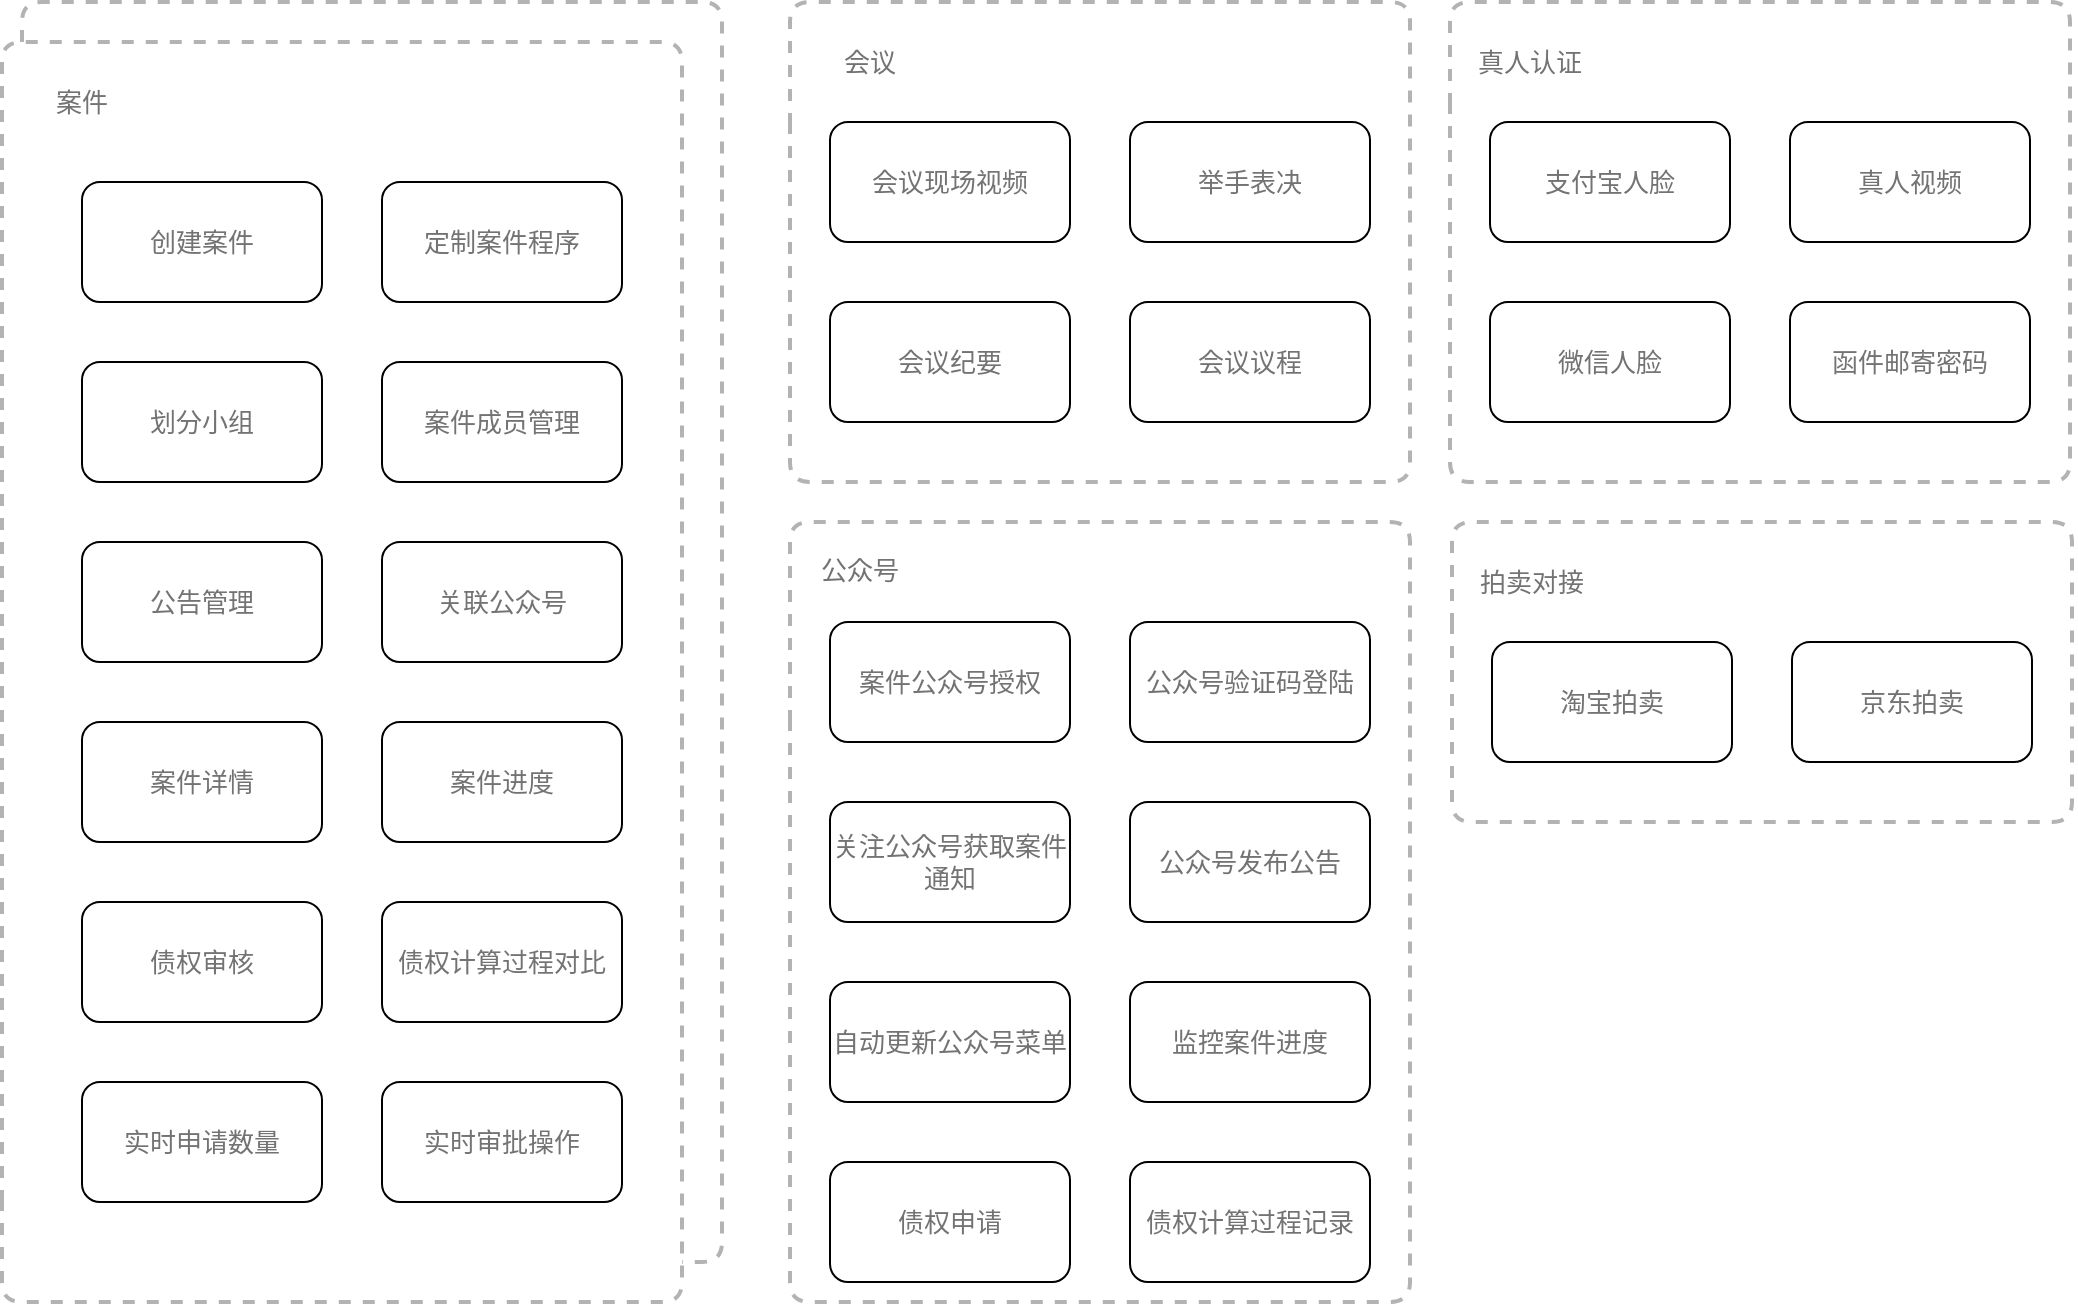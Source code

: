 <mxfile version="24.7.8">
  <diagram name="第 1 页" id="Vgr1khh9bZajA4_61rqw">
    <mxGraphModel dx="1114" dy="894" grid="1" gridSize="10" guides="1" tooltips="1" connect="1" arrows="1" fold="1" page="1" pageScale="1" pageWidth="1169" pageHeight="827" math="0" shadow="0">
      <root>
        <UserObject label="" animation="show uKolzK4MmTlCtpi3747j-32&#xa;wait 1000&#xa;" id="0">
          <mxCell />
        </UserObject>
        <mxCell id="1" parent="0" />
        <mxCell id="uKolzK4MmTlCtpi3747j-6" value="" style="endArrow=none;dashed=1;html=1;rounded=1;strokeWidth=2;strokeColor=#B3B3B3;fontColor=#737373;" parent="1" edge="1">
          <mxGeometry width="50" height="50" relative="1" as="geometry">
            <mxPoint x="50" y="650" as="sourcePoint" />
            <mxPoint x="50" y="650" as="targetPoint" />
            <Array as="points">
              <mxPoint x="50" y="70" />
              <mxPoint x="390" y="70" />
              <mxPoint x="390" y="700" />
              <mxPoint x="50" y="700" />
            </Array>
          </mxGeometry>
        </mxCell>
        <mxCell id="uKolzK4MmTlCtpi3747j-7" value="&lt;span style=&quot;font-family: &amp;quot;Microsoft YaHei&amp;quot;, 微软雅黑, Arial; font-size: 13px; background-color: rgba(255, 255, 255, 0.01);&quot;&gt;创建案件&lt;/span&gt;" style="rounded=1;whiteSpace=wrap;html=1;fontColor=#737373;" parent="1" vertex="1">
          <mxGeometry x="90" y="140" width="120" height="60" as="geometry" />
        </mxCell>
        <mxCell id="uKolzK4MmTlCtpi3747j-8" value="" style="endArrow=none;dashed=1;html=1;rounded=1;strokeWidth=2;strokeColor=#B3B3B3;fontColor=#737373;" parent="1" edge="1">
          <mxGeometry width="50" height="50" relative="1" as="geometry">
            <mxPoint x="60" y="70" as="sourcePoint" />
            <mxPoint x="390" y="680" as="targetPoint" />
            <Array as="points">
              <mxPoint x="60" y="50" />
              <mxPoint x="410" y="50" />
              <mxPoint x="410" y="680" />
            </Array>
          </mxGeometry>
        </mxCell>
        <mxCell id="uKolzK4MmTlCtpi3747j-9" value="&lt;span style=&quot;font-family: &amp;quot;Microsoft YaHei&amp;quot;, 微软雅黑, Arial; font-size: 13px; background-color: rgba(255, 255, 255, 0.01);&quot;&gt;定制案件程序&lt;/span&gt;" style="rounded=1;whiteSpace=wrap;html=1;fontColor=#737373;" parent="1" vertex="1">
          <mxGeometry x="240" y="140" width="120" height="60" as="geometry" />
        </mxCell>
        <mxCell id="uKolzK4MmTlCtpi3747j-10" value="&lt;span style=&quot;font-family: &amp;quot;Microsoft YaHei&amp;quot;, 微软雅黑, Arial; font-size: 13px; background-color: rgba(255, 255, 255, 0.01);&quot;&gt;划分小组&lt;/span&gt;" style="rounded=1;whiteSpace=wrap;html=1;fontColor=#737373;" parent="1" vertex="1">
          <mxGeometry x="90" y="230" width="120" height="60" as="geometry" />
        </mxCell>
        <mxCell id="uKolzK4MmTlCtpi3747j-11" value="&lt;span style=&quot;font-family: &amp;quot;Microsoft YaHei&amp;quot;, 微软雅黑, Arial; font-size: 13px; background-color: rgba(255, 255, 255, 0.01);&quot;&gt;案件成员管理&lt;/span&gt;" style="rounded=1;whiteSpace=wrap;html=1;fontColor=#737373;" parent="1" vertex="1">
          <mxGeometry x="240" y="230" width="120" height="60" as="geometry" />
        </mxCell>
        <mxCell id="uKolzK4MmTlCtpi3747j-12" value="&lt;span style=&quot;font-family: &amp;quot;Microsoft YaHei&amp;quot;, 微软雅黑, Arial; font-size: 13px; background-color: rgba(255, 255, 255, 0.01);&quot;&gt;公告管理&lt;/span&gt;" style="rounded=1;whiteSpace=wrap;html=1;fontColor=#737373;" parent="1" vertex="1">
          <mxGeometry x="90" y="320" width="120" height="60" as="geometry" />
        </mxCell>
        <mxCell id="uKolzK4MmTlCtpi3747j-13" value="&lt;span style=&quot;font-family: &amp;quot;Microsoft YaHei&amp;quot;, 微软雅黑, Arial; font-size: 13px; background-color: rgba(255, 255, 255, 0.01);&quot;&gt;关联公众号&lt;/span&gt;" style="rounded=1;whiteSpace=wrap;html=1;fontColor=#737373;" parent="1" vertex="1">
          <mxGeometry x="240" y="320" width="120" height="60" as="geometry" />
        </mxCell>
        <mxCell id="uKolzK4MmTlCtpi3747j-14" value="&lt;span style=&quot;font-family: &amp;quot;Microsoft YaHei&amp;quot;, 微软雅黑, Arial; font-size: 13px; background-color: rgba(255, 255, 255, 0.01);&quot;&gt;案件详情&lt;/span&gt;" style="rounded=1;whiteSpace=wrap;html=1;fontColor=#737373;" parent="1" vertex="1">
          <mxGeometry x="90" y="410" width="120" height="60" as="geometry" />
        </mxCell>
        <mxCell id="uKolzK4MmTlCtpi3747j-15" value="&lt;span style=&quot;font-family: &amp;quot;Microsoft YaHei&amp;quot;, 微软雅黑, Arial; font-size: 13px; background-color: rgba(255, 255, 255, 0.01);&quot;&gt;案件进度&lt;/span&gt;" style="rounded=1;whiteSpace=wrap;html=1;fontColor=#737373;" parent="1" vertex="1">
          <mxGeometry x="240" y="410" width="120" height="60" as="geometry" />
        </mxCell>
        <mxCell id="uKolzK4MmTlCtpi3747j-16" value="&lt;span style=&quot;font-family: &amp;quot;Microsoft YaHei&amp;quot;, 微软雅黑, Arial; font-size: 13px; background-color: rgba(255, 255, 255, 0.01);&quot;&gt;债权审核&lt;/span&gt;" style="rounded=1;whiteSpace=wrap;html=1;fontColor=#737373;" parent="1" vertex="1">
          <mxGeometry x="90" y="500" width="120" height="60" as="geometry" />
        </mxCell>
        <mxCell id="uKolzK4MmTlCtpi3747j-17" value="&lt;span style=&quot;font-family: &amp;quot;Microsoft YaHei&amp;quot;, 微软雅黑, Arial; font-size: 13px; background-color: rgba(255, 255, 255, 0.01);&quot;&gt;债权计算过程对比&lt;/span&gt;" style="rounded=1;whiteSpace=wrap;html=1;fontColor=#737373;" parent="1" vertex="1">
          <mxGeometry x="240" y="500" width="120" height="60" as="geometry" />
        </mxCell>
        <mxCell id="uKolzK4MmTlCtpi3747j-18" value="&lt;span style=&quot;font-family: &amp;quot;Microsoft YaHei&amp;quot;, 微软雅黑, Arial; font-size: 13px; background-color: rgba(255, 255, 255, 0.01);&quot;&gt;实时申请数量&lt;/span&gt;" style="rounded=1;whiteSpace=wrap;html=1;fontColor=#737373;" parent="1" vertex="1">
          <mxGeometry x="90" y="590" width="120" height="60" as="geometry" />
        </mxCell>
        <mxCell id="uKolzK4MmTlCtpi3747j-19" value="&lt;span style=&quot;font-family: &amp;quot;Microsoft YaHei&amp;quot;, 微软雅黑, Arial; font-size: 13px; background-color: rgba(255, 255, 255, 0.01);&quot;&gt;实时审批操作&lt;/span&gt;" style="rounded=1;whiteSpace=wrap;html=1;fontColor=#737373;" parent="1" vertex="1">
          <mxGeometry x="240" y="590" width="120" height="60" as="geometry" />
        </mxCell>
        <mxCell id="uKolzK4MmTlCtpi3747j-20" value="&lt;span style=&quot;font-family: &amp;quot;Microsoft YaHei&amp;quot;, 微软雅黑, Arial; font-size: 13px; font-style: normal; font-variant-ligatures: normal; font-variant-caps: normal; font-weight: 400; letter-spacing: normal; orphans: 2; text-indent: 0px; text-transform: none; widows: 2; word-spacing: 0px; -webkit-text-stroke-width: 0px; white-space: normal; background-color: rgba(255, 255, 255, 0.01); text-decoration-thickness: initial; text-decoration-style: initial; text-decoration-color: initial; float: none; display: inline !important;&quot;&gt;案件&lt;/span&gt;" style="text;whiteSpace=wrap;html=1;rounded=1;fillColor=default;align=center;verticalAlign=middle;fontColor=#737373;" parent="1" vertex="1">
          <mxGeometry x="60" y="80" width="60" height="40" as="geometry" />
        </mxCell>
        <mxCell id="uKolzK4MmTlCtpi3747j-21" value="" style="endArrow=none;dashed=1;html=1;rounded=1;strokeColor=#B3B3B3;strokeWidth=2;fontColor=#737373;" parent="1" edge="1">
          <mxGeometry width="50" height="50" relative="1" as="geometry">
            <mxPoint x="444" y="410" as="sourcePoint" />
            <mxPoint x="444" y="410" as="targetPoint" />
            <Array as="points">
              <mxPoint x="444" y="310" />
              <mxPoint x="754" y="310" />
              <mxPoint x="754" y="700" />
              <mxPoint x="444" y="700" />
            </Array>
          </mxGeometry>
        </mxCell>
        <mxCell id="uKolzK4MmTlCtpi3747j-22" value="&lt;span style=&quot;font-family: &amp;quot;Microsoft YaHei&amp;quot;, 微软雅黑, Arial; font-size: 13px; background-color: rgba(255, 255, 255, 0.01);&quot;&gt;案件公众号授权&lt;/span&gt;" style="rounded=1;whiteSpace=wrap;html=1;fontColor=#737373;" parent="1" vertex="1">
          <mxGeometry x="464" y="360" width="120" height="60" as="geometry" />
        </mxCell>
        <mxCell id="uKolzK4MmTlCtpi3747j-23" value="&lt;span style=&quot;font-family: &amp;quot;Microsoft YaHei&amp;quot;, 微软雅黑, Arial; font-size: 13px; background-color: rgba(255, 255, 255, 0.01);&quot;&gt;公众号验证码登陆&lt;/span&gt;" style="rounded=1;whiteSpace=wrap;html=1;fontColor=#737373;" parent="1" vertex="1">
          <mxGeometry x="614" y="360" width="120" height="60" as="geometry" />
        </mxCell>
        <mxCell id="uKolzK4MmTlCtpi3747j-24" value="&lt;span style=&quot;font-family: &amp;quot;Microsoft YaHei&amp;quot;, 微软雅黑, Arial; font-size: 13px; background-color: rgba(255, 255, 255, 0.01);&quot;&gt;关注公众号获取案件通知&lt;/span&gt;" style="rounded=1;whiteSpace=wrap;html=1;fontColor=#737373;" parent="1" vertex="1">
          <mxGeometry x="464" y="450" width="120" height="60" as="geometry" />
        </mxCell>
        <mxCell id="uKolzK4MmTlCtpi3747j-25" value="&lt;span style=&quot;font-family: &amp;quot;Microsoft YaHei&amp;quot;, 微软雅黑, Arial; font-size: 13px; background-color: rgba(255, 255, 255, 0.01);&quot;&gt;公众号发布公告&lt;/span&gt;" style="rounded=1;whiteSpace=wrap;html=1;fontColor=#737373;" parent="1" vertex="1">
          <mxGeometry x="614" y="450" width="120" height="60" as="geometry" />
        </mxCell>
        <mxCell id="uKolzK4MmTlCtpi3747j-26" value="&lt;span style=&quot;font-family: &amp;quot;Microsoft YaHei&amp;quot;, 微软雅黑, Arial; font-size: 13px; background-color: rgba(255, 255, 255, 0.01);&quot;&gt;自动更新公众号菜单&lt;/span&gt;" style="rounded=1;whiteSpace=wrap;html=1;fontColor=#737373;" parent="1" vertex="1">
          <mxGeometry x="464" y="540" width="120" height="60" as="geometry" />
        </mxCell>
        <mxCell id="uKolzK4MmTlCtpi3747j-27" value="&lt;span style=&quot;font-family: &amp;quot;Microsoft YaHei&amp;quot;, 微软雅黑, Arial; font-size: 13px; background-color: rgba(255, 255, 255, 0.01);&quot;&gt;监控案件进度&lt;/span&gt;" style="rounded=1;whiteSpace=wrap;html=1;fontColor=#737373;" parent="1" vertex="1">
          <mxGeometry x="614" y="540" width="120" height="60" as="geometry" />
        </mxCell>
        <mxCell id="uKolzK4MmTlCtpi3747j-28" value="&lt;span style=&quot;font-family: &amp;quot;Microsoft YaHei&amp;quot;, 微软雅黑, Arial; font-size: 13px; background-color: rgba(255, 255, 255, 0.01);&quot;&gt;债权申请&lt;/span&gt;" style="rounded=1;whiteSpace=wrap;html=1;fontColor=#737373;" parent="1" vertex="1">
          <mxGeometry x="464" y="630" width="120" height="60" as="geometry" />
        </mxCell>
        <mxCell id="uKolzK4MmTlCtpi3747j-29" value="&lt;span style=&quot;font-family: &amp;quot;Microsoft YaHei&amp;quot;, 微软雅黑, Arial; font-size: 13px; background-color: rgba(255, 255, 255, 0.01);&quot;&gt;债权计算过程记录&lt;/span&gt;" style="rounded=1;whiteSpace=wrap;html=1;fontColor=#737373;" parent="1" vertex="1">
          <mxGeometry x="614" y="630" width="120" height="60" as="geometry" />
        </mxCell>
        <mxCell id="uKolzK4MmTlCtpi3747j-30" value="&lt;span style=&quot;font-family: &amp;quot;Microsoft YaHei&amp;quot;, 微软雅黑, Arial; font-size: 13px; font-style: normal; font-variant-ligatures: normal; font-variant-caps: normal; font-weight: 400; letter-spacing: normal; orphans: 2; text-indent: 0px; text-transform: none; widows: 2; word-spacing: 0px; -webkit-text-stroke-width: 0px; white-space: normal; background-color: rgba(255, 255, 255, 0.01); text-decoration-thickness: initial; text-decoration-style: initial; text-decoration-color: initial; float: none; display: inline !important;&quot;&gt;公众号&lt;/span&gt;" style="text;whiteSpace=wrap;html=1;rounded=1;fontFamily=Helvetica;fontSize=12;fontColor=#737373;fillColor=default;align=center;verticalAlign=middle;" parent="1" vertex="1">
          <mxGeometry x="449" y="314" width="60" height="40" as="geometry" />
        </mxCell>
        <mxCell id="uKolzK4MmTlCtpi3747j-31" value="" style="endArrow=none;dashed=1;html=1;rounded=1;strokeWidth=2;strokeColor=#B3B3B3;fontColor=#737373;" parent="1" edge="1">
          <mxGeometry width="50" height="50" relative="1" as="geometry">
            <mxPoint x="444" y="110" as="sourcePoint" />
            <mxPoint x="444" y="110" as="targetPoint" />
            <Array as="points">
              <mxPoint x="444" y="290" />
              <mxPoint x="754" y="290" />
              <mxPoint x="754" y="50" />
              <mxPoint x="444" y="50" />
            </Array>
          </mxGeometry>
        </mxCell>
        <mxCell id="uKolzK4MmTlCtpi3747j-32" value="&lt;span style=&quot;font-family: &amp;quot;Microsoft YaHei&amp;quot;, 微软雅黑, Arial; font-size: 13px; background-color: rgba(255, 255, 255, 0.01);&quot;&gt;会议现场视频&lt;/span&gt;" style="rounded=1;whiteSpace=wrap;html=1;fontColor=#737373;" parent="1" vertex="1">
          <mxGeometry x="464" y="110" width="120" height="60" as="geometry" />
        </mxCell>
        <mxCell id="uKolzK4MmTlCtpi3747j-33" value="&lt;span style=&quot;font-family: &amp;quot;Microsoft YaHei&amp;quot;, 微软雅黑, Arial; font-size: 13px; background-color: rgba(255, 255, 255, 0.01);&quot;&gt;举手表决&lt;/span&gt;" style="rounded=1;whiteSpace=wrap;html=1;fontColor=#737373;" parent="1" vertex="1">
          <mxGeometry x="614" y="110" width="120" height="60" as="geometry" />
        </mxCell>
        <mxCell id="uKolzK4MmTlCtpi3747j-34" value="&lt;span style=&quot;font-family: &amp;quot;Microsoft YaHei&amp;quot;, 微软雅黑, Arial; font-size: 13px; background-color: rgba(255, 255, 255, 0.01);&quot;&gt;会议纪要&lt;/span&gt;" style="rounded=1;whiteSpace=wrap;html=1;fontColor=#737373;" parent="1" vertex="1">
          <mxGeometry x="464" y="200" width="120" height="60" as="geometry" />
        </mxCell>
        <mxCell id="uKolzK4MmTlCtpi3747j-35" value="&lt;span style=&quot;font-family: &amp;quot;Microsoft YaHei&amp;quot;, 微软雅黑, Arial; font-size: 13px; background-color: rgba(255, 255, 255, 0.01);&quot;&gt;会议议程&lt;/span&gt;" style="rounded=1;whiteSpace=wrap;html=1;fontColor=#737373;" parent="1" vertex="1">
          <mxGeometry x="614" y="200" width="120" height="60" as="geometry" />
        </mxCell>
        <mxCell id="uKolzK4MmTlCtpi3747j-36" value="&lt;span style=&quot;font-family: &amp;quot;Microsoft YaHei&amp;quot;, 微软雅黑, Arial; font-size: 13px; font-style: normal; font-variant-ligatures: normal; font-variant-caps: normal; font-weight: 400; letter-spacing: normal; orphans: 2; text-indent: 0px; text-transform: none; widows: 2; word-spacing: 0px; -webkit-text-stroke-width: 0px; white-space: normal; background-color: rgba(255, 255, 255, 0.01); text-decoration-thickness: initial; text-decoration-style: initial; text-decoration-color: initial; float: none; display: inline !important;&quot;&gt;会议&lt;/span&gt;" style="text;whiteSpace=wrap;html=1;rounded=1;fillColor=default;align=center;verticalAlign=middle;fontColor=#737373;" parent="1" vertex="1">
          <mxGeometry x="454" y="60" width="60" height="40" as="geometry" />
        </mxCell>
        <mxCell id="uKolzK4MmTlCtpi3747j-37" value="" style="endArrow=none;dashed=1;html=1;rounded=1;strokeWidth=2;strokeColor=#B3B3B3;fontColor=#737373;" parent="1" edge="1">
          <mxGeometry width="50" height="50" relative="1" as="geometry">
            <mxPoint x="774" y="100" as="sourcePoint" />
            <mxPoint x="774" y="100" as="targetPoint" />
            <Array as="points">
              <mxPoint x="774" y="290" />
              <mxPoint x="1084" y="290" />
              <mxPoint x="1084" y="50" />
              <mxPoint x="774" y="50" />
            </Array>
          </mxGeometry>
        </mxCell>
        <mxCell id="uKolzK4MmTlCtpi3747j-38" value="&lt;span style=&quot;font-family: &amp;quot;Microsoft YaHei&amp;quot;, 微软雅黑, Arial; font-size: 13px; background-color: rgba(255, 255, 255, 0.01);&quot;&gt;支付宝人脸&lt;/span&gt;" style="rounded=1;whiteSpace=wrap;html=1;fontColor=#737373;" parent="1" vertex="1">
          <mxGeometry x="794" y="110" width="120" height="60" as="geometry" />
        </mxCell>
        <mxCell id="uKolzK4MmTlCtpi3747j-39" value="&lt;span style=&quot;font-family: &amp;quot;Microsoft YaHei&amp;quot;, 微软雅黑, Arial; font-size: 13px; background-color: rgba(255, 255, 255, 0.01);&quot;&gt;真人视频&lt;/span&gt;" style="rounded=1;whiteSpace=wrap;html=1;fontColor=#737373;" parent="1" vertex="1">
          <mxGeometry x="944" y="110" width="120" height="60" as="geometry" />
        </mxCell>
        <mxCell id="uKolzK4MmTlCtpi3747j-40" value="&lt;span style=&quot;font-family: &amp;quot;Microsoft YaHei&amp;quot;, 微软雅黑, Arial; font-size: 13px; background-color: rgba(255, 255, 255, 0.01);&quot;&gt;微信人脸&lt;/span&gt;" style="rounded=1;whiteSpace=wrap;html=1;fontColor=#737373;" parent="1" vertex="1">
          <mxGeometry x="794" y="200" width="120" height="60" as="geometry" />
        </mxCell>
        <mxCell id="uKolzK4MmTlCtpi3747j-41" value="&lt;span style=&quot;font-family: &amp;quot;Microsoft YaHei&amp;quot;, 微软雅黑, Arial; font-size: 13px; background-color: rgba(255, 255, 255, 0.01);&quot;&gt;函件邮寄密码&lt;/span&gt;" style="rounded=1;whiteSpace=wrap;html=1;fontColor=#737373;" parent="1" vertex="1">
          <mxGeometry x="944" y="200" width="120" height="60" as="geometry" />
        </mxCell>
        <mxCell id="uKolzK4MmTlCtpi3747j-42" value="&lt;span style=&quot;font-family: &amp;quot;Microsoft YaHei&amp;quot;, 微软雅黑, Arial; font-size: 13px; background-color: rgba(255, 255, 255, 0.01);&quot;&gt;真人认证&lt;/span&gt;" style="text;whiteSpace=wrap;html=1;rounded=1;align=center;verticalAlign=middle;fontFamily=Helvetica;fontSize=12;fontColor=#737373;fillColor=default;" parent="1" vertex="1">
          <mxGeometry x="784" y="60" width="60" height="40" as="geometry" />
        </mxCell>
        <mxCell id="KJZecFpPvFfJ8G_EWvrx-1" value="" style="endArrow=none;dashed=1;html=1;rounded=1;strokeWidth=2;strokeColor=#B3B3B3;fontColor=#737373;" parent="1" edge="1">
          <mxGeometry width="50" height="50" relative="1" as="geometry">
            <mxPoint x="775" y="360" as="sourcePoint" />
            <mxPoint x="775" y="360" as="targetPoint" />
            <Array as="points">
              <mxPoint x="775" y="460" />
              <mxPoint x="1085" y="460" />
              <mxPoint x="1085" y="310" />
              <mxPoint x="775" y="310" />
            </Array>
          </mxGeometry>
        </mxCell>
        <mxCell id="KJZecFpPvFfJ8G_EWvrx-2" value="&lt;span style=&quot;font-family: &amp;quot;Microsoft YaHei&amp;quot;, 微软雅黑, Arial; font-size: 13px; background-color: rgba(255, 255, 255, 0.01);&quot;&gt;淘宝拍卖&lt;/span&gt;" style="rounded=1;whiteSpace=wrap;html=1;fontColor=#737373;" parent="1" vertex="1">
          <mxGeometry x="795" y="370" width="120" height="60" as="geometry" />
        </mxCell>
        <mxCell id="KJZecFpPvFfJ8G_EWvrx-3" value="&lt;span style=&quot;font-family: &amp;quot;Microsoft YaHei&amp;quot;, 微软雅黑, Arial; font-size: 13px; background-color: rgba(255, 255, 255, 0.01);&quot;&gt;京东拍卖&lt;/span&gt;" style="rounded=1;whiteSpace=wrap;html=1;fontColor=#737373;" parent="1" vertex="1">
          <mxGeometry x="945" y="370" width="120" height="60" as="geometry" />
        </mxCell>
        <mxCell id="KJZecFpPvFfJ8G_EWvrx-6" value="&lt;span style=&quot;font-family: &amp;quot;Microsoft YaHei&amp;quot;, 微软雅黑, Arial; font-size: 13px; background-color: rgba(255, 255, 255, 0.01);&quot;&gt;拍卖对接&lt;/span&gt;" style="text;whiteSpace=wrap;html=1;rounded=1;align=center;verticalAlign=middle;fontFamily=Helvetica;fontSize=12;fontColor=#737373;fillColor=default;" parent="1" vertex="1">
          <mxGeometry x="785" y="320" width="60" height="40" as="geometry" />
        </mxCell>
      </root>
    </mxGraphModel>
  </diagram>
</mxfile>
